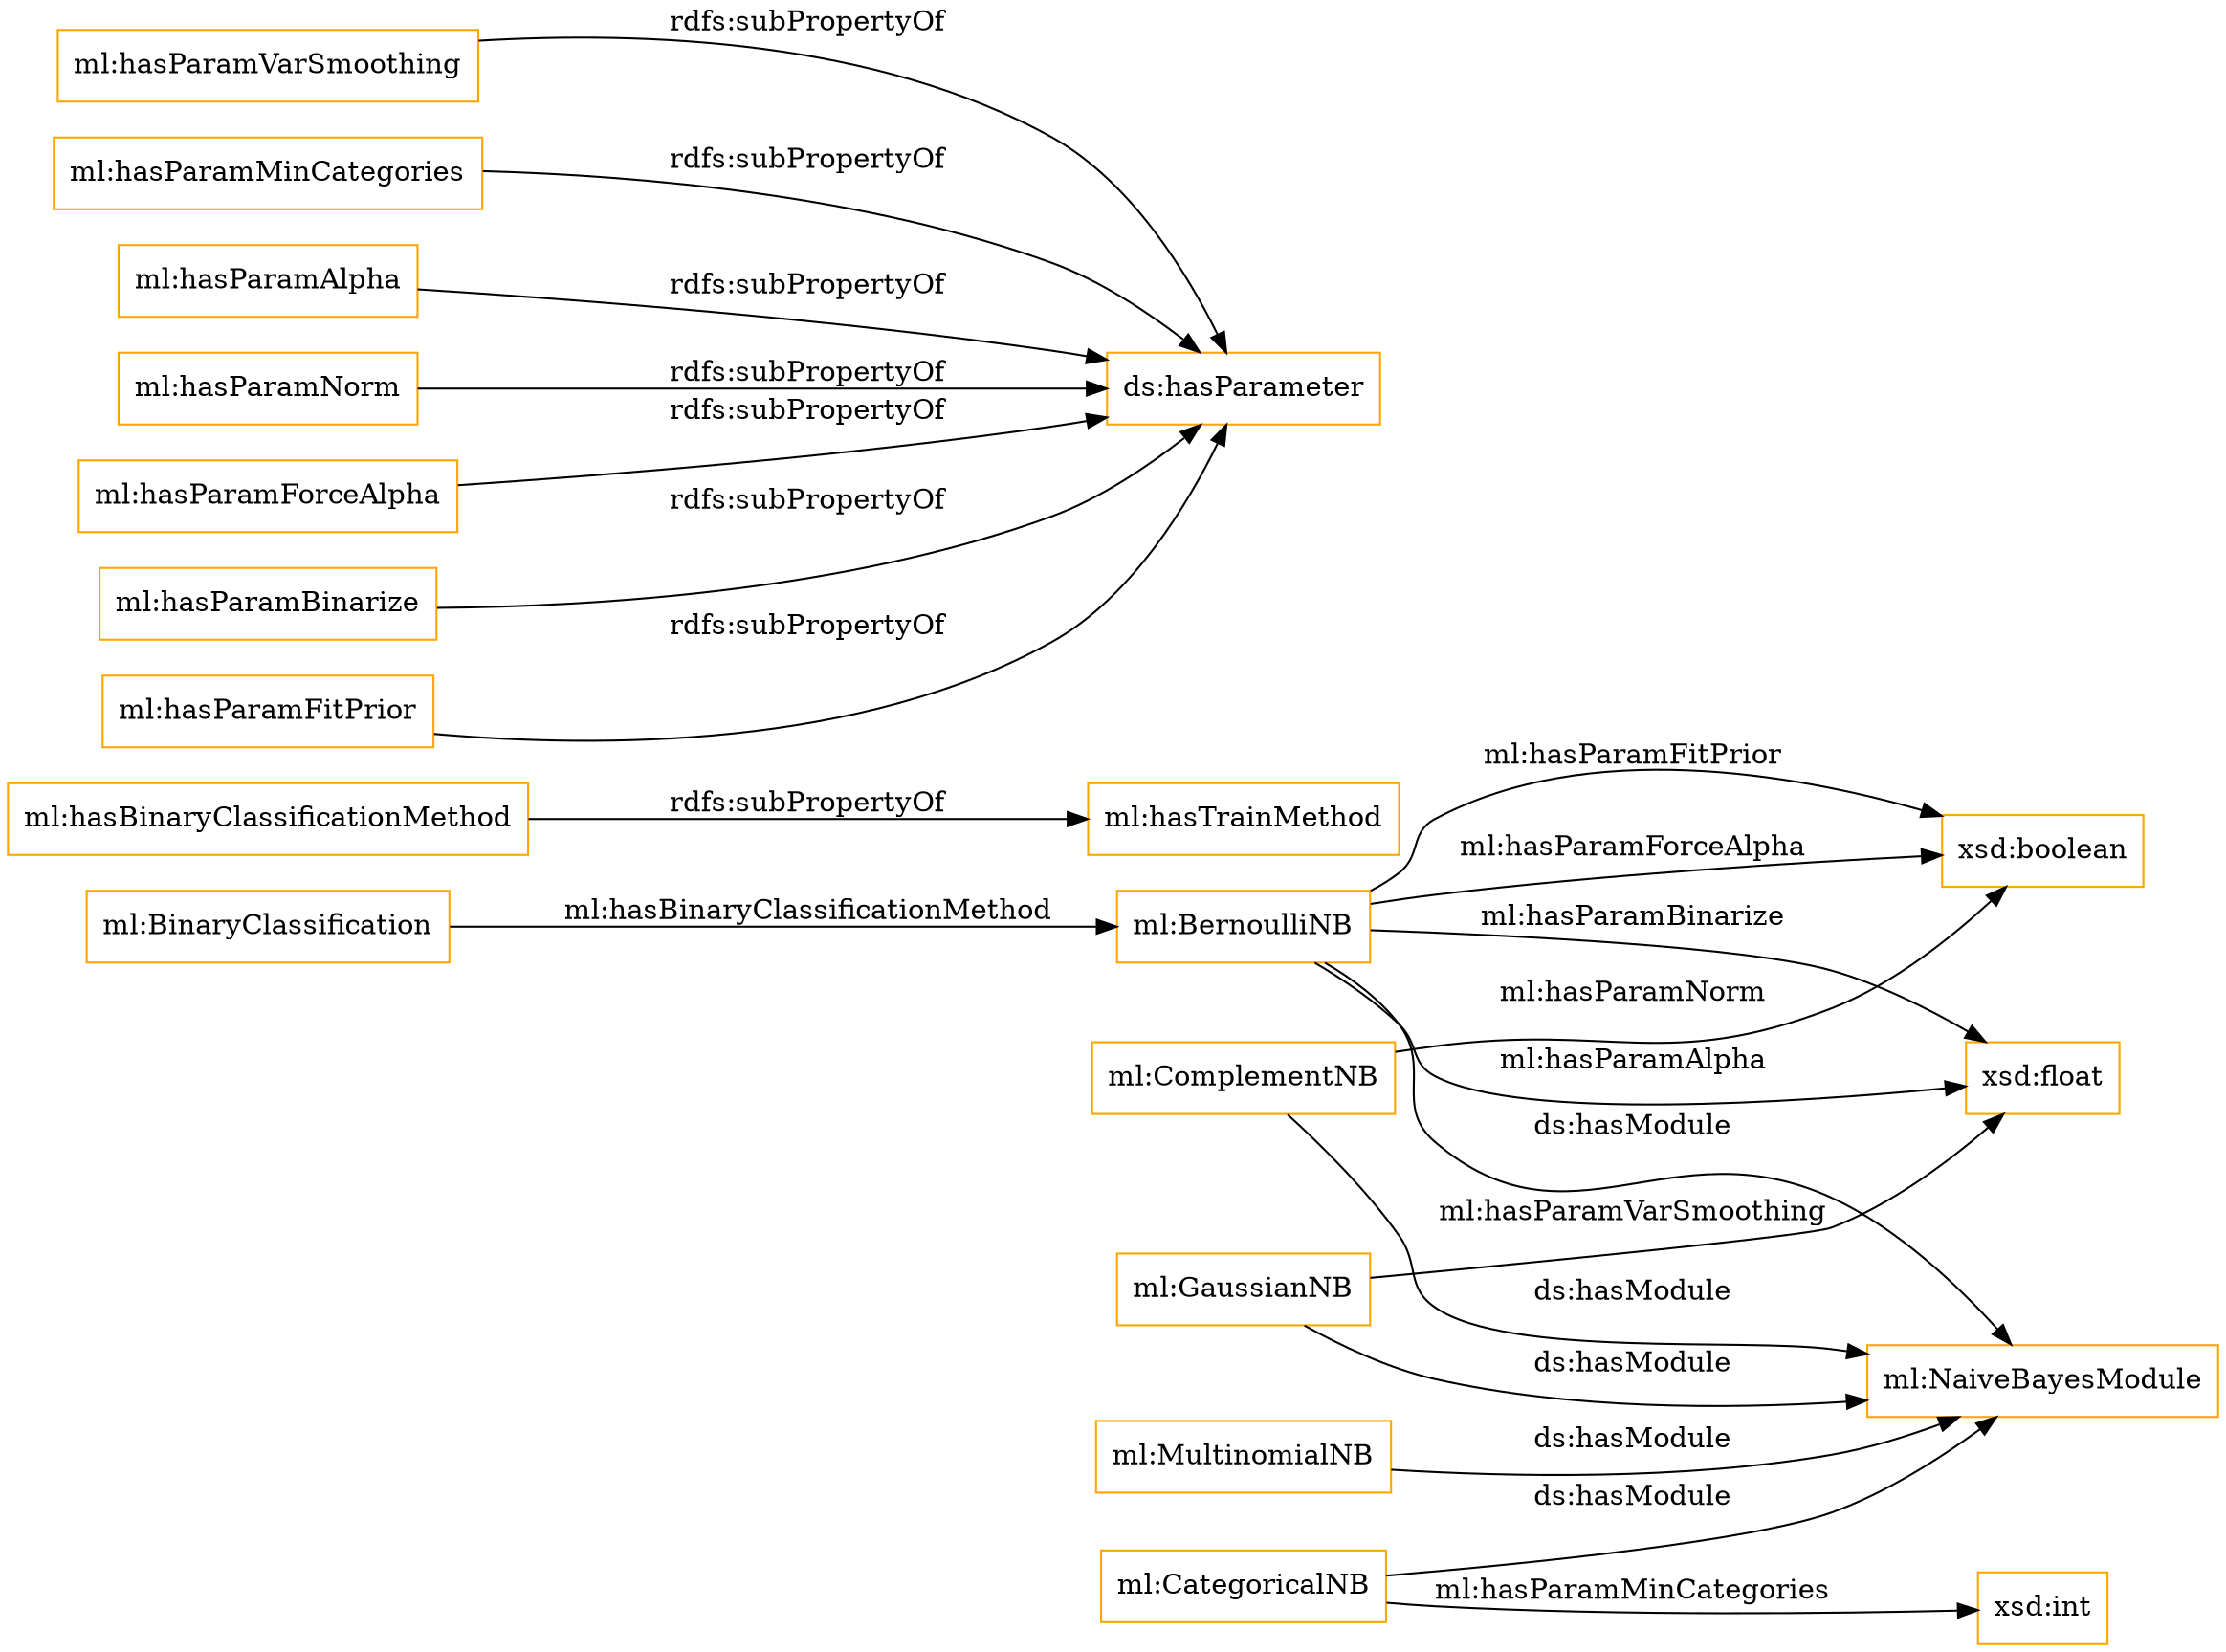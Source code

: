 digraph ar2dtool_diagram { 
rankdir=LR;
size="1501"
node [shape = rectangle, color="orange"]; "ml:BinaryClassification" "ml:NaiveBayesModule" "ml:BernoulliNB" "ml:CategoricalNB" "ml:MultinomialNB" "ml:GaussianNB" "ml:ComplementNB" ; /*classes style*/
	"ml:hasBinaryClassificationMethod" -> "ml:hasTrainMethod" [ label = "rdfs:subPropertyOf" ];
	"ml:hasParamVarSmoothing" -> "ds:hasParameter" [ label = "rdfs:subPropertyOf" ];
	"ml:hasParamMinCategories" -> "ds:hasParameter" [ label = "rdfs:subPropertyOf" ];
	"ml:hasParamAlpha" -> "ds:hasParameter" [ label = "rdfs:subPropertyOf" ];
	"ml:hasParamNorm" -> "ds:hasParameter" [ label = "rdfs:subPropertyOf" ];
	"ml:hasParamForceAlpha" -> "ds:hasParameter" [ label = "rdfs:subPropertyOf" ];
	"ml:GaussianNB" -> "ml:NaiveBayesModule" [ label = "ds:hasModule" ];
	"ml:CategoricalNB" -> "ml:NaiveBayesModule" [ label = "ds:hasModule" ];
	"ml:ComplementNB" -> "ml:NaiveBayesModule" [ label = "ds:hasModule" ];
	"ml:BernoulliNB" -> "ml:NaiveBayesModule" [ label = "ds:hasModule" ];
	"ml:hasParamBinarize" -> "ds:hasParameter" [ label = "rdfs:subPropertyOf" ];
	"ml:hasParamFitPrior" -> "ds:hasParameter" [ label = "rdfs:subPropertyOf" ];
	"ml:MultinomialNB" -> "ml:NaiveBayesModule" [ label = "ds:hasModule" ];
	"ml:BinaryClassification" -> "ml:BernoulliNB" [ label = "ml:hasBinaryClassificationMethod" ];
	"ml:ComplementNB" -> "xsd:boolean" [ label = "ml:hasParamNorm" ];
	"ml:CategoricalNB" -> "xsd:int" [ label = "ml:hasParamMinCategories" ];
	"ml:BernoulliNB" -> "xsd:float" [ label = "ml:hasParamBinarize" ];
	"ml:BernoulliNB" -> "xsd:boolean" [ label = "ml:hasParamFitPrior" ];
	"ml:BernoulliNB" -> "xsd:float" [ label = "ml:hasParamAlpha" ];
	"ml:GaussianNB" -> "xsd:float" [ label = "ml:hasParamVarSmoothing" ];
	"ml:BernoulliNB" -> "xsd:boolean" [ label = "ml:hasParamForceAlpha" ];

}
